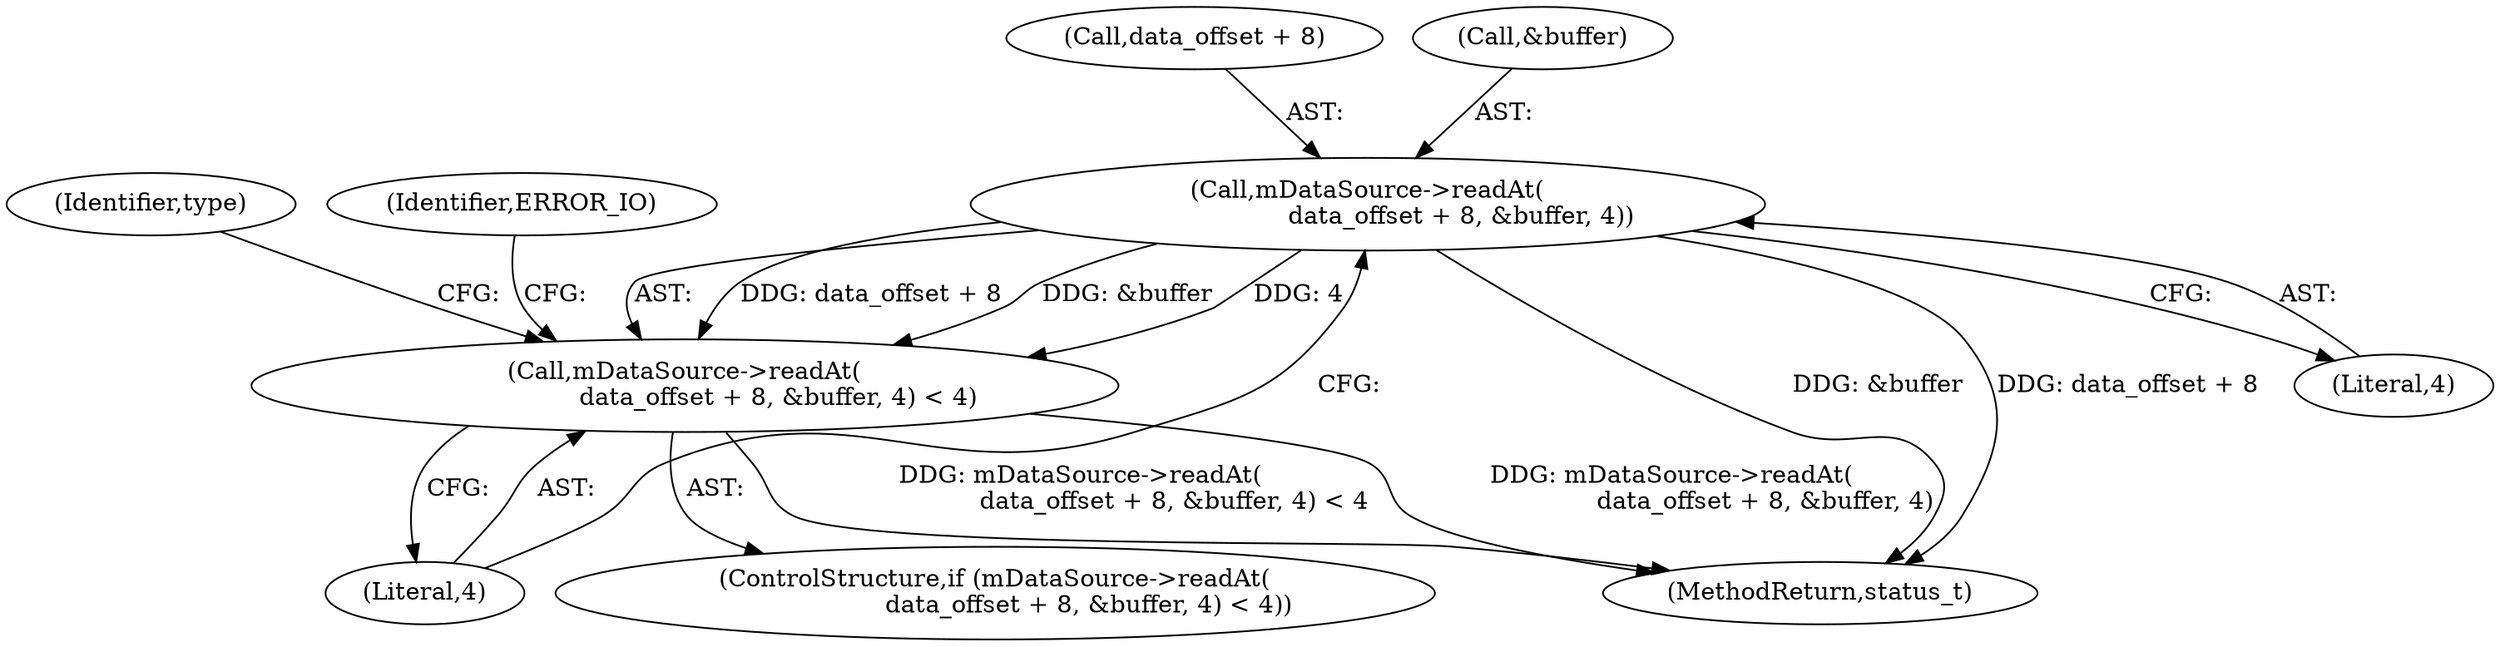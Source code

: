 digraph "0_Android_463a6f807e187828442949d1924e143cf07778c6@API" {
"1002605" [label="(Call,mDataSource->readAt(\n                        data_offset + 8, &buffer, 4))"];
"1002604" [label="(Call,mDataSource->readAt(\n                        data_offset + 8, &buffer, 4) < 4)"];
"1002606" [label="(Call,data_offset + 8)"];
"1002612" [label="(Literal,4)"];
"1002609" [label="(Call,&buffer)"];
"1002618" [label="(Identifier,type)"];
"1002603" [label="(ControlStructure,if (mDataSource->readAt(\n                        data_offset + 8, &buffer, 4) < 4))"];
"1002615" [label="(Identifier,ERROR_IO)"];
"1002605" [label="(Call,mDataSource->readAt(\n                        data_offset + 8, &buffer, 4))"];
"1002604" [label="(Call,mDataSource->readAt(\n                        data_offset + 8, &buffer, 4) < 4)"];
"1002611" [label="(Literal,4)"];
"1002911" [label="(MethodReturn,status_t)"];
"1002605" -> "1002604"  [label="AST: "];
"1002605" -> "1002611"  [label="CFG: "];
"1002606" -> "1002605"  [label="AST: "];
"1002609" -> "1002605"  [label="AST: "];
"1002611" -> "1002605"  [label="AST: "];
"1002612" -> "1002605"  [label="CFG: "];
"1002605" -> "1002911"  [label="DDG: &buffer"];
"1002605" -> "1002911"  [label="DDG: data_offset + 8"];
"1002605" -> "1002604"  [label="DDG: data_offset + 8"];
"1002605" -> "1002604"  [label="DDG: &buffer"];
"1002605" -> "1002604"  [label="DDG: 4"];
"1002604" -> "1002603"  [label="AST: "];
"1002604" -> "1002612"  [label="CFG: "];
"1002612" -> "1002604"  [label="AST: "];
"1002615" -> "1002604"  [label="CFG: "];
"1002618" -> "1002604"  [label="CFG: "];
"1002604" -> "1002911"  [label="DDG: mDataSource->readAt(\n                        data_offset + 8, &buffer, 4) < 4"];
"1002604" -> "1002911"  [label="DDG: mDataSource->readAt(\n                        data_offset + 8, &buffer, 4)"];
}
